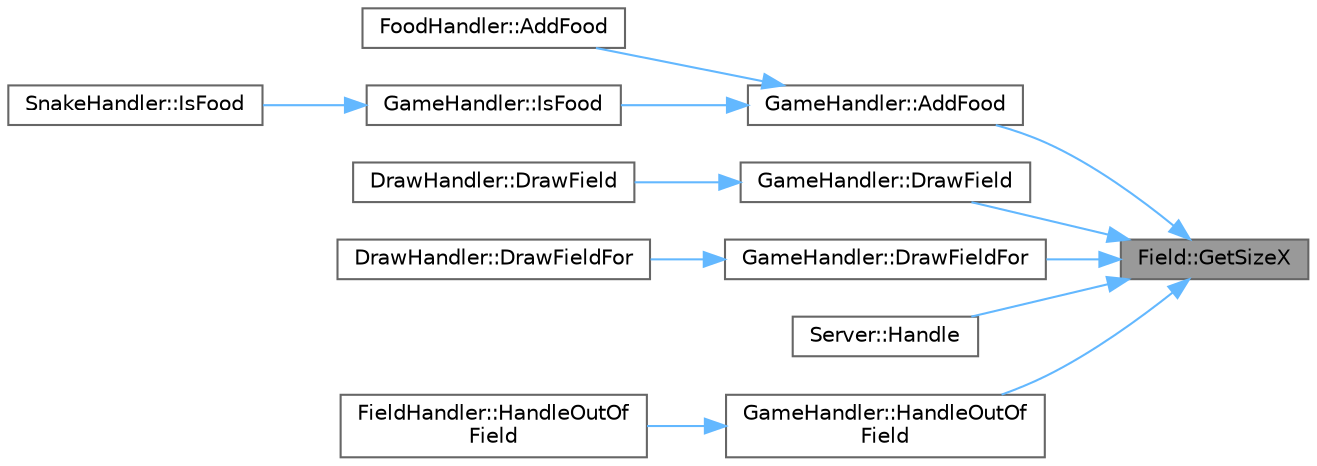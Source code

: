 digraph "Field::GetSizeX"
{
 // LATEX_PDF_SIZE
  bgcolor="transparent";
  edge [fontname=Helvetica,fontsize=10,labelfontname=Helvetica,labelfontsize=10];
  node [fontname=Helvetica,fontsize=10,shape=box,height=0.2,width=0.4];
  rankdir="RL";
  Node1 [id="Node000001",label="Field::GetSizeX",height=0.2,width=0.4,color="gray40", fillcolor="grey60", style="filled", fontcolor="black",tooltip="Получение ширины поля."];
  Node1 -> Node2 [id="edge1_Node000001_Node000002",dir="back",color="steelblue1",style="solid",tooltip=" "];
  Node2 [id="Node000002",label="GameHandler::AddFood",height=0.2,width=0.4,color="grey40", fillcolor="white", style="filled",URL="$class_game_handler.html#aeb3f272d99af4862d056efa8e386acfc",tooltip="Добавление еды на поле."];
  Node2 -> Node3 [id="edge2_Node000002_Node000003",dir="back",color="steelblue1",style="solid",tooltip=" "];
  Node3 [id="Node000003",label="FoodHandler::AddFood",height=0.2,width=0.4,color="grey40", fillcolor="white", style="filled",URL="$class_food_handler.html#ab836bbdcab564067091cb0233dd22751",tooltip="Добавление еды на поле."];
  Node2 -> Node4 [id="edge3_Node000002_Node000004",dir="back",color="steelblue1",style="solid",tooltip=" "];
  Node4 [id="Node000004",label="GameHandler::IsFood",height=0.2,width=0.4,color="grey40", fillcolor="white", style="filled",URL="$class_game_handler.html#a15a7c5a0ad0846d234958fa147dfc8dd",tooltip="Проверка на столкновение змеи с едой."];
  Node4 -> Node5 [id="edge4_Node000004_Node000005",dir="back",color="steelblue1",style="solid",tooltip=" "];
  Node5 [id="Node000005",label="SnakeHandler::IsFood",height=0.2,width=0.4,color="grey40", fillcolor="white", style="filled",URL="$class_snake_handler.html#a59199ce5eaf4c2fdc21873168dc50bd5",tooltip="Проверка на столкновение змеи с едой."];
  Node1 -> Node6 [id="edge5_Node000001_Node000006",dir="back",color="steelblue1",style="solid",tooltip=" "];
  Node6 [id="Node000006",label="GameHandler::DrawField",height=0.2,width=0.4,color="grey40", fillcolor="white", style="filled",URL="$class_game_handler.html#ac168ebbfd7f028108e3a114db9814a45",tooltip="Отрисовка поля."];
  Node6 -> Node7 [id="edge6_Node000006_Node000007",dir="back",color="steelblue1",style="solid",tooltip=" "];
  Node7 [id="Node000007",label="DrawHandler::DrawField",height=0.2,width=0.4,color="grey40", fillcolor="white", style="filled",URL="$class_draw_handler.html#a8b3351b429a0387e54aa5c399a557a16",tooltip="Отрисовка поля."];
  Node1 -> Node8 [id="edge7_Node000001_Node000008",dir="back",color="steelblue1",style="solid",tooltip=" "];
  Node8 [id="Node000008",label="GameHandler::DrawFieldFor",height=0.2,width=0.4,color="grey40", fillcolor="white", style="filled",URL="$class_game_handler.html#a6c7bba20d16e3287f56065e10333412c",tooltip="Отрисовка поля для конкретной змеи."];
  Node8 -> Node9 [id="edge8_Node000008_Node000009",dir="back",color="steelblue1",style="solid",tooltip=" "];
  Node9 [id="Node000009",label="DrawHandler::DrawFieldFor",height=0.2,width=0.4,color="grey40", fillcolor="white", style="filled",URL="$class_draw_handler.html#af69e4051dccdc7b2a413c408ba372b52",tooltip="Отрисовка поля для конкретной змеи."];
  Node1 -> Node10 [id="edge9_Node000001_Node000010",dir="back",color="steelblue1",style="solid",tooltip=" "];
  Node10 [id="Node000010",label="Server::Handle",height=0.2,width=0.4,color="grey40", fillcolor="white", style="filled",URL="$class_server.html#aa8a2b033575df088c0716ba949875c63",tooltip="Абстрактный метод для обработки событий."];
  Node1 -> Node11 [id="edge10_Node000001_Node000011",dir="back",color="steelblue1",style="solid",tooltip=" "];
  Node11 [id="Node000011",label="GameHandler::HandleOutOf\lField",height=0.2,width=0.4,color="grey40", fillcolor="white", style="filled",URL="$class_game_handler.html#a456c9cb36f9dbb638775f950c019a6f1",tooltip="Обработка выхода змеи за пределы поля."];
  Node11 -> Node12 [id="edge11_Node000011_Node000012",dir="back",color="steelblue1",style="solid",tooltip=" "];
  Node12 [id="Node000012",label="FieldHandler::HandleOutOf\lField",height=0.2,width=0.4,color="grey40", fillcolor="white", style="filled",URL="$class_field_handler.html#a02019cf19586f16a4c338c8947a9784d",tooltip="Обработка выхода змеи за пределы поля."];
}
